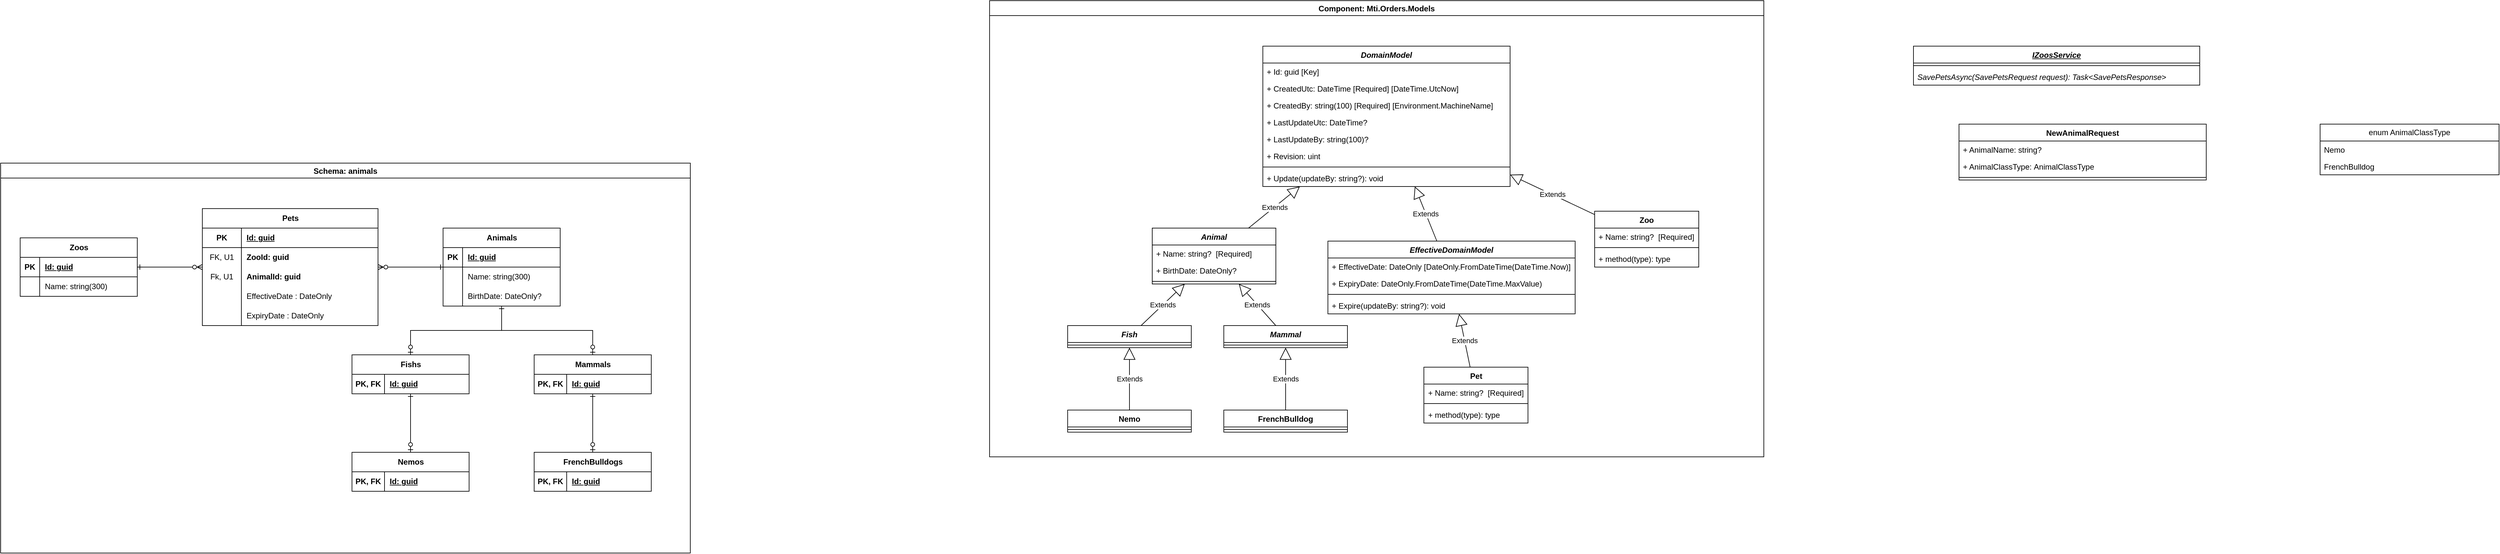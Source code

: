 <mxfile version="28.0.4">
  <diagram name="Page-1" id="_4CO3BgH9kMVLNDz86mz">
    <mxGraphModel dx="1310" dy="695" grid="1" gridSize="10" guides="1" tooltips="1" connect="1" arrows="1" fold="1" page="1" pageScale="1" pageWidth="850" pageHeight="1100" math="0" shadow="0">
      <root>
        <mxCell id="0" />
        <mxCell id="1" parent="0" />
        <mxCell id="ZbPvroxc9PfUL8jWCel5-99" value="Component: Mti.Orders.Models" style="swimlane;" vertex="1" parent="1">
          <mxGeometry x="1640" y="210" width="1190" height="702" as="geometry" />
        </mxCell>
        <mxCell id="ZbPvroxc9PfUL8jWCel5-31" value="&lt;span style=&quot;text-wrap-mode: nowrap;&quot;&gt;Animal&lt;/span&gt;" style="swimlane;fontStyle=3;align=center;verticalAlign=top;childLayout=stackLayout;horizontal=1;startSize=26;horizontalStack=0;resizeParent=1;resizeParentMax=0;resizeLast=0;collapsible=1;marginBottom=0;whiteSpace=wrap;html=1;" vertex="1" parent="ZbPvroxc9PfUL8jWCel5-99">
          <mxGeometry x="250" y="350" width="190" height="86" as="geometry" />
        </mxCell>
        <mxCell id="ZbPvroxc9PfUL8jWCel5-32" value="+ Name: string?&amp;nbsp;&amp;nbsp;[Required]" style="text;strokeColor=none;fillColor=none;align=left;verticalAlign=top;spacingLeft=4;spacingRight=4;overflow=hidden;rotatable=0;points=[[0,0.5],[1,0.5]];portConstraint=eastwest;whiteSpace=wrap;html=1;" vertex="1" parent="ZbPvroxc9PfUL8jWCel5-31">
          <mxGeometry y="26" width="190" height="26" as="geometry" />
        </mxCell>
        <mxCell id="ZbPvroxc9PfUL8jWCel5-33" value="+ BirthDate: DateOnly?" style="text;strokeColor=none;fillColor=none;align=left;verticalAlign=top;spacingLeft=4;spacingRight=4;overflow=hidden;rotatable=0;points=[[0,0.5],[1,0.5]];portConstraint=eastwest;whiteSpace=wrap;html=1;" vertex="1" parent="ZbPvroxc9PfUL8jWCel5-31">
          <mxGeometry y="52" width="190" height="26" as="geometry" />
        </mxCell>
        <mxCell id="ZbPvroxc9PfUL8jWCel5-34" value="" style="line;strokeWidth=1;fillColor=none;align=left;verticalAlign=middle;spacingTop=-1;spacingLeft=3;spacingRight=3;rotatable=0;labelPosition=right;points=[];portConstraint=eastwest;strokeColor=inherit;" vertex="1" parent="ZbPvroxc9PfUL8jWCel5-31">
          <mxGeometry y="78" width="190" height="8" as="geometry" />
        </mxCell>
        <mxCell id="ZbPvroxc9PfUL8jWCel5-35" value="&lt;span style=&quot;text-wrap-mode: nowrap;&quot;&gt;Fish&lt;/span&gt;" style="swimlane;fontStyle=3;align=center;verticalAlign=top;childLayout=stackLayout;horizontal=1;startSize=26;horizontalStack=0;resizeParent=1;resizeParentMax=0;resizeLast=0;collapsible=1;marginBottom=0;whiteSpace=wrap;html=1;" vertex="1" parent="ZbPvroxc9PfUL8jWCel5-99">
          <mxGeometry x="120" y="500" width="190" height="34" as="geometry" />
        </mxCell>
        <mxCell id="ZbPvroxc9PfUL8jWCel5-36" value="" style="line;strokeWidth=1;fillColor=none;align=left;verticalAlign=middle;spacingTop=-1;spacingLeft=3;spacingRight=3;rotatable=0;labelPosition=right;points=[];portConstraint=eastwest;strokeColor=inherit;" vertex="1" parent="ZbPvroxc9PfUL8jWCel5-35">
          <mxGeometry y="26" width="190" height="8" as="geometry" />
        </mxCell>
        <mxCell id="ZbPvroxc9PfUL8jWCel5-37" value="&lt;span style=&quot;text-wrap-mode: nowrap;&quot;&gt;Mammal&lt;/span&gt;" style="swimlane;fontStyle=3;align=center;verticalAlign=top;childLayout=stackLayout;horizontal=1;startSize=26;horizontalStack=0;resizeParent=1;resizeParentMax=0;resizeLast=0;collapsible=1;marginBottom=0;whiteSpace=wrap;html=1;" vertex="1" parent="ZbPvroxc9PfUL8jWCel5-99">
          <mxGeometry x="360" y="500" width="190" height="34" as="geometry" />
        </mxCell>
        <mxCell id="ZbPvroxc9PfUL8jWCel5-38" value="" style="line;strokeWidth=1;fillColor=none;align=left;verticalAlign=middle;spacingTop=-1;spacingLeft=3;spacingRight=3;rotatable=0;labelPosition=right;points=[];portConstraint=eastwest;strokeColor=inherit;" vertex="1" parent="ZbPvroxc9PfUL8jWCel5-37">
          <mxGeometry y="26" width="190" height="8" as="geometry" />
        </mxCell>
        <mxCell id="ZbPvroxc9PfUL8jWCel5-39" value="Extends" style="endArrow=block;endSize=16;endFill=0;html=1;rounded=0;" edge="1" parent="ZbPvroxc9PfUL8jWCel5-99" source="ZbPvroxc9PfUL8jWCel5-35" target="ZbPvroxc9PfUL8jWCel5-31">
          <mxGeometry width="160" relative="1" as="geometry">
            <mxPoint x="200" y="600" as="sourcePoint" />
            <mxPoint x="360" y="600" as="targetPoint" />
          </mxGeometry>
        </mxCell>
        <mxCell id="ZbPvroxc9PfUL8jWCel5-40" value="Extends" style="endArrow=block;endSize=16;endFill=0;html=1;rounded=0;" edge="1" parent="ZbPvroxc9PfUL8jWCel5-99" source="ZbPvroxc9PfUL8jWCel5-37" target="ZbPvroxc9PfUL8jWCel5-31">
          <mxGeometry width="160" relative="1" as="geometry">
            <mxPoint x="320" y="664" as="sourcePoint" />
            <mxPoint x="396" y="580" as="targetPoint" />
          </mxGeometry>
        </mxCell>
        <mxCell id="ZbPvroxc9PfUL8jWCel5-41" value="&lt;span style=&quot;text-wrap-mode: nowrap;&quot;&gt;Nemo&lt;/span&gt;" style="swimlane;fontStyle=1;align=center;verticalAlign=top;childLayout=stackLayout;horizontal=1;startSize=26;horizontalStack=0;resizeParent=1;resizeParentMax=0;resizeLast=0;collapsible=1;marginBottom=0;whiteSpace=wrap;html=1;" vertex="1" parent="ZbPvroxc9PfUL8jWCel5-99">
          <mxGeometry x="120" y="630" width="190" height="34" as="geometry" />
        </mxCell>
        <mxCell id="ZbPvroxc9PfUL8jWCel5-42" value="" style="line;strokeWidth=1;fillColor=none;align=left;verticalAlign=middle;spacingTop=-1;spacingLeft=3;spacingRight=3;rotatable=0;labelPosition=right;points=[];portConstraint=eastwest;strokeColor=inherit;" vertex="1" parent="ZbPvroxc9PfUL8jWCel5-41">
          <mxGeometry y="26" width="190" height="8" as="geometry" />
        </mxCell>
        <mxCell id="ZbPvroxc9PfUL8jWCel5-43" value="&lt;span style=&quot;text-wrap-mode: nowrap;&quot;&gt;FrenchBulldog&lt;/span&gt;" style="swimlane;fontStyle=1;align=center;verticalAlign=top;childLayout=stackLayout;horizontal=1;startSize=26;horizontalStack=0;resizeParent=1;resizeParentMax=0;resizeLast=0;collapsible=1;marginBottom=0;whiteSpace=wrap;html=1;" vertex="1" parent="ZbPvroxc9PfUL8jWCel5-99">
          <mxGeometry x="360" y="630" width="190" height="34" as="geometry" />
        </mxCell>
        <mxCell id="ZbPvroxc9PfUL8jWCel5-44" value="" style="line;strokeWidth=1;fillColor=none;align=left;verticalAlign=middle;spacingTop=-1;spacingLeft=3;spacingRight=3;rotatable=0;labelPosition=right;points=[];portConstraint=eastwest;strokeColor=inherit;" vertex="1" parent="ZbPvroxc9PfUL8jWCel5-43">
          <mxGeometry y="26" width="190" height="8" as="geometry" />
        </mxCell>
        <mxCell id="ZbPvroxc9PfUL8jWCel5-45" value="Extends" style="endArrow=block;endSize=16;endFill=0;html=1;rounded=0;" edge="1" parent="ZbPvroxc9PfUL8jWCel5-99" source="ZbPvroxc9PfUL8jWCel5-41" target="ZbPvroxc9PfUL8jWCel5-35">
          <mxGeometry width="160" relative="1" as="geometry">
            <mxPoint x="280" y="794" as="sourcePoint" />
            <mxPoint x="356" y="710" as="targetPoint" />
          </mxGeometry>
        </mxCell>
        <mxCell id="ZbPvroxc9PfUL8jWCel5-46" value="Extends" style="endArrow=block;endSize=16;endFill=0;html=1;rounded=0;" edge="1" parent="ZbPvroxc9PfUL8jWCel5-99" source="ZbPvroxc9PfUL8jWCel5-43" target="ZbPvroxc9PfUL8jWCel5-37">
          <mxGeometry width="160" relative="1" as="geometry">
            <mxPoint x="370" y="664" as="sourcePoint" />
            <mxPoint x="446" y="580" as="targetPoint" />
          </mxGeometry>
        </mxCell>
        <mxCell id="ZbPvroxc9PfUL8jWCel5-72" value="Extends" style="endArrow=block;endSize=16;endFill=0;html=1;rounded=0;" edge="1" parent="ZbPvroxc9PfUL8jWCel5-99" source="ZbPvroxc9PfUL8jWCel5-31" target="ZbPvroxc9PfUL8jWCel5-73">
          <mxGeometry width="160" relative="1" as="geometry">
            <mxPoint x="570" y="460" as="sourcePoint" />
            <mxPoint x="656" y="370" as="targetPoint" />
          </mxGeometry>
        </mxCell>
        <mxCell id="ZbPvroxc9PfUL8jWCel5-73" value="&lt;span style=&quot;text-wrap-mode: nowrap;&quot;&gt;DomainModel&lt;/span&gt;" style="swimlane;fontStyle=3;align=center;verticalAlign=top;childLayout=stackLayout;horizontal=1;startSize=26;horizontalStack=0;resizeParent=1;resizeParentMax=0;resizeLast=0;collapsible=1;marginBottom=0;whiteSpace=wrap;html=1;" vertex="1" parent="ZbPvroxc9PfUL8jWCel5-99">
          <mxGeometry x="420" y="70" width="380" height="216" as="geometry" />
        </mxCell>
        <mxCell id="ZbPvroxc9PfUL8jWCel5-74" value="+ Id: guid [Key]&amp;nbsp;" style="text;strokeColor=none;fillColor=none;align=left;verticalAlign=top;spacingLeft=4;spacingRight=4;overflow=hidden;rotatable=0;points=[[0,0.5],[1,0.5]];portConstraint=eastwest;whiteSpace=wrap;html=1;" vertex="1" parent="ZbPvroxc9PfUL8jWCel5-73">
          <mxGeometry y="26" width="380" height="26" as="geometry" />
        </mxCell>
        <mxCell id="ZbPvroxc9PfUL8jWCel5-75" value="+ CreatedUtc: DateTime [Required]&amp;nbsp;[DateTime.UtcNow]" style="text;strokeColor=none;fillColor=none;align=left;verticalAlign=top;spacingLeft=4;spacingRight=4;overflow=hidden;rotatable=0;points=[[0,0.5],[1,0.5]];portConstraint=eastwest;whiteSpace=wrap;html=1;" vertex="1" parent="ZbPvroxc9PfUL8jWCel5-73">
          <mxGeometry y="52" width="380" height="26" as="geometry" />
        </mxCell>
        <mxCell id="ZbPvroxc9PfUL8jWCel5-76" value="+ CreatedBy: string(100) [Required]&amp;nbsp;[Environment.MachineName]" style="text;strokeColor=none;fillColor=none;align=left;verticalAlign=top;spacingLeft=4;spacingRight=4;overflow=hidden;rotatable=0;points=[[0,0.5],[1,0.5]];portConstraint=eastwest;whiteSpace=wrap;html=1;" vertex="1" parent="ZbPvroxc9PfUL8jWCel5-73">
          <mxGeometry y="78" width="380" height="26" as="geometry" />
        </mxCell>
        <mxCell id="ZbPvroxc9PfUL8jWCel5-77" value="+ LastUpdateUtc: DateTime?" style="text;strokeColor=none;fillColor=none;align=left;verticalAlign=top;spacingLeft=4;spacingRight=4;overflow=hidden;rotatable=0;points=[[0,0.5],[1,0.5]];portConstraint=eastwest;whiteSpace=wrap;html=1;" vertex="1" parent="ZbPvroxc9PfUL8jWCel5-73">
          <mxGeometry y="104" width="380" height="26" as="geometry" />
        </mxCell>
        <mxCell id="ZbPvroxc9PfUL8jWCel5-78" value="+ LastUpdateBy: string(100)?" style="text;strokeColor=none;fillColor=none;align=left;verticalAlign=top;spacingLeft=4;spacingRight=4;overflow=hidden;rotatable=0;points=[[0,0.5],[1,0.5]];portConstraint=eastwest;whiteSpace=wrap;html=1;" vertex="1" parent="ZbPvroxc9PfUL8jWCel5-73">
          <mxGeometry y="130" width="380" height="26" as="geometry" />
        </mxCell>
        <mxCell id="ZbPvroxc9PfUL8jWCel5-79" value="+ Revision: uint" style="text;strokeColor=none;fillColor=none;align=left;verticalAlign=top;spacingLeft=4;spacingRight=4;overflow=hidden;rotatable=0;points=[[0,0.5],[1,0.5]];portConstraint=eastwest;whiteSpace=wrap;html=1;" vertex="1" parent="ZbPvroxc9PfUL8jWCel5-73">
          <mxGeometry y="156" width="380" height="26" as="geometry" />
        </mxCell>
        <mxCell id="ZbPvroxc9PfUL8jWCel5-80" value="" style="line;strokeWidth=1;fillColor=none;align=left;verticalAlign=middle;spacingTop=-1;spacingLeft=3;spacingRight=3;rotatable=0;labelPosition=right;points=[];portConstraint=eastwest;strokeColor=inherit;" vertex="1" parent="ZbPvroxc9PfUL8jWCel5-73">
          <mxGeometry y="182" width="380" height="8" as="geometry" />
        </mxCell>
        <mxCell id="ZbPvroxc9PfUL8jWCel5-81" value="+ Update(updateBy: string?): void" style="text;strokeColor=none;fillColor=none;align=left;verticalAlign=top;spacingLeft=4;spacingRight=4;overflow=hidden;rotatable=0;points=[[0,0.5],[1,0.5]];portConstraint=eastwest;whiteSpace=wrap;html=1;" vertex="1" parent="ZbPvroxc9PfUL8jWCel5-73">
          <mxGeometry y="190" width="380" height="26" as="geometry" />
        </mxCell>
        <mxCell id="ZbPvroxc9PfUL8jWCel5-82" value="Zoo" style="swimlane;fontStyle=1;align=center;verticalAlign=top;childLayout=stackLayout;horizontal=1;startSize=26;horizontalStack=0;resizeParent=1;resizeParentMax=0;resizeLast=0;collapsible=1;marginBottom=0;whiteSpace=wrap;html=1;" vertex="1" parent="ZbPvroxc9PfUL8jWCel5-99">
          <mxGeometry x="930" y="324" width="160" height="86" as="geometry" />
        </mxCell>
        <mxCell id="ZbPvroxc9PfUL8jWCel5-83" value="+ Name: string?&amp;nbsp;&amp;nbsp;[Required]" style="text;strokeColor=none;fillColor=none;align=left;verticalAlign=top;spacingLeft=4;spacingRight=4;overflow=hidden;rotatable=0;points=[[0,0.5],[1,0.5]];portConstraint=eastwest;whiteSpace=wrap;html=1;" vertex="1" parent="ZbPvroxc9PfUL8jWCel5-82">
          <mxGeometry y="26" width="160" height="26" as="geometry" />
        </mxCell>
        <mxCell id="ZbPvroxc9PfUL8jWCel5-84" value="" style="line;strokeWidth=1;fillColor=none;align=left;verticalAlign=middle;spacingTop=-1;spacingLeft=3;spacingRight=3;rotatable=0;labelPosition=right;points=[];portConstraint=eastwest;strokeColor=inherit;" vertex="1" parent="ZbPvroxc9PfUL8jWCel5-82">
          <mxGeometry y="52" width="160" height="8" as="geometry" />
        </mxCell>
        <mxCell id="ZbPvroxc9PfUL8jWCel5-85" value="+ method(type): type" style="text;strokeColor=none;fillColor=none;align=left;verticalAlign=top;spacingLeft=4;spacingRight=4;overflow=hidden;rotatable=0;points=[[0,0.5],[1,0.5]];portConstraint=eastwest;whiteSpace=wrap;html=1;" vertex="1" parent="ZbPvroxc9PfUL8jWCel5-82">
          <mxGeometry y="60" width="160" height="26" as="geometry" />
        </mxCell>
        <mxCell id="ZbPvroxc9PfUL8jWCel5-86" value="Extends" style="endArrow=block;endSize=16;endFill=0;html=1;rounded=0;" edge="1" parent="ZbPvroxc9PfUL8jWCel5-99" source="ZbPvroxc9PfUL8jWCel5-82" target="ZbPvroxc9PfUL8jWCel5-73">
          <mxGeometry width="160" relative="1" as="geometry">
            <mxPoint x="730" y="450" as="sourcePoint" />
            <mxPoint x="868" y="380" as="targetPoint" />
          </mxGeometry>
        </mxCell>
        <mxCell id="ZbPvroxc9PfUL8jWCel5-87" value="Pet" style="swimlane;fontStyle=1;align=center;verticalAlign=top;childLayout=stackLayout;horizontal=1;startSize=26;horizontalStack=0;resizeParent=1;resizeParentMax=0;resizeLast=0;collapsible=1;marginBottom=0;whiteSpace=wrap;html=1;" vertex="1" parent="ZbPvroxc9PfUL8jWCel5-99">
          <mxGeometry x="667.5" y="564" width="160" height="86" as="geometry" />
        </mxCell>
        <mxCell id="ZbPvroxc9PfUL8jWCel5-88" value="+ Name: string?&amp;nbsp;&amp;nbsp;[Required]" style="text;strokeColor=none;fillColor=none;align=left;verticalAlign=top;spacingLeft=4;spacingRight=4;overflow=hidden;rotatable=0;points=[[0,0.5],[1,0.5]];portConstraint=eastwest;whiteSpace=wrap;html=1;" vertex="1" parent="ZbPvroxc9PfUL8jWCel5-87">
          <mxGeometry y="26" width="160" height="26" as="geometry" />
        </mxCell>
        <mxCell id="ZbPvroxc9PfUL8jWCel5-89" value="" style="line;strokeWidth=1;fillColor=none;align=left;verticalAlign=middle;spacingTop=-1;spacingLeft=3;spacingRight=3;rotatable=0;labelPosition=right;points=[];portConstraint=eastwest;strokeColor=inherit;" vertex="1" parent="ZbPvroxc9PfUL8jWCel5-87">
          <mxGeometry y="52" width="160" height="8" as="geometry" />
        </mxCell>
        <mxCell id="ZbPvroxc9PfUL8jWCel5-90" value="+ method(type): type" style="text;strokeColor=none;fillColor=none;align=left;verticalAlign=top;spacingLeft=4;spacingRight=4;overflow=hidden;rotatable=0;points=[[0,0.5],[1,0.5]];portConstraint=eastwest;whiteSpace=wrap;html=1;" vertex="1" parent="ZbPvroxc9PfUL8jWCel5-87">
          <mxGeometry y="60" width="160" height="26" as="geometry" />
        </mxCell>
        <mxCell id="ZbPvroxc9PfUL8jWCel5-91" value="Extends" style="endArrow=block;endSize=16;endFill=0;html=1;rounded=0;" edge="1" parent="ZbPvroxc9PfUL8jWCel5-99" source="ZbPvroxc9PfUL8jWCel5-87" target="ZbPvroxc9PfUL8jWCel5-92">
          <mxGeometry width="160" relative="1" as="geometry">
            <mxPoint x="793" y="508" as="sourcePoint" />
            <mxPoint x="690" y="460" as="targetPoint" />
          </mxGeometry>
        </mxCell>
        <mxCell id="ZbPvroxc9PfUL8jWCel5-92" value="&lt;span style=&quot;text-wrap-mode: nowrap;&quot;&gt;EffectiveDomainModel&lt;/span&gt;" style="swimlane;fontStyle=3;align=center;verticalAlign=top;childLayout=stackLayout;horizontal=1;startSize=26;horizontalStack=0;resizeParent=1;resizeParentMax=0;resizeLast=0;collapsible=1;marginBottom=0;whiteSpace=wrap;html=1;" vertex="1" parent="ZbPvroxc9PfUL8jWCel5-99">
          <mxGeometry x="520" y="370" width="380" height="112" as="geometry" />
        </mxCell>
        <mxCell id="ZbPvroxc9PfUL8jWCel5-93" value="+ EffectiveDate: DateOnly [DateOnly.FromDateTime(DateTime.Now)]" style="text;strokeColor=none;fillColor=none;align=left;verticalAlign=top;spacingLeft=4;spacingRight=4;overflow=hidden;rotatable=0;points=[[0,0.5],[1,0.5]];portConstraint=eastwest;whiteSpace=wrap;html=1;" vertex="1" parent="ZbPvroxc9PfUL8jWCel5-92">
          <mxGeometry y="26" width="380" height="26" as="geometry" />
        </mxCell>
        <mxCell id="ZbPvroxc9PfUL8jWCel5-94" value="+ ExpiryDate: DateOnly.FromDateTime(DateTime.MaxValue)" style="text;strokeColor=none;fillColor=none;align=left;verticalAlign=top;spacingLeft=4;spacingRight=4;overflow=hidden;rotatable=0;points=[[0,0.5],[1,0.5]];portConstraint=eastwest;whiteSpace=wrap;html=1;" vertex="1" parent="ZbPvroxc9PfUL8jWCel5-92">
          <mxGeometry y="52" width="380" height="26" as="geometry" />
        </mxCell>
        <mxCell id="ZbPvroxc9PfUL8jWCel5-95" value="" style="line;strokeWidth=1;fillColor=none;align=left;verticalAlign=middle;spacingTop=-1;spacingLeft=3;spacingRight=3;rotatable=0;labelPosition=right;points=[];portConstraint=eastwest;strokeColor=inherit;" vertex="1" parent="ZbPvroxc9PfUL8jWCel5-92">
          <mxGeometry y="78" width="380" height="8" as="geometry" />
        </mxCell>
        <mxCell id="ZbPvroxc9PfUL8jWCel5-96" value="+ Expire(updateBy: string?): void" style="text;strokeColor=none;fillColor=none;align=left;verticalAlign=top;spacingLeft=4;spacingRight=4;overflow=hidden;rotatable=0;points=[[0,0.5],[1,0.5]];portConstraint=eastwest;whiteSpace=wrap;html=1;" vertex="1" parent="ZbPvroxc9PfUL8jWCel5-92">
          <mxGeometry y="86" width="380" height="26" as="geometry" />
        </mxCell>
        <mxCell id="ZbPvroxc9PfUL8jWCel5-97" value="Extends" style="endArrow=block;endSize=16;endFill=0;html=1;rounded=0;" edge="1" parent="ZbPvroxc9PfUL8jWCel5-99" source="ZbPvroxc9PfUL8jWCel5-92" target="ZbPvroxc9PfUL8jWCel5-73">
          <mxGeometry width="160" relative="1" as="geometry">
            <mxPoint x="951" y="792" as="sourcePoint" />
            <mxPoint x="930" y="690" as="targetPoint" />
          </mxGeometry>
        </mxCell>
        <mxCell id="ZbPvroxc9PfUL8jWCel5-100" value="Schema: animals" style="swimlane;startSize=23;" vertex="1" parent="1">
          <mxGeometry x="120" y="460" width="1060" height="600" as="geometry" />
        </mxCell>
        <mxCell id="ZbPvroxc9PfUL8jWCel5-1" value="Animals" style="shape=table;startSize=30;container=1;collapsible=1;childLayout=tableLayout;fixedRows=1;rowLines=0;fontStyle=1;align=center;resizeLast=1;html=1;" vertex="1" parent="ZbPvroxc9PfUL8jWCel5-100">
          <mxGeometry x="680" y="100" width="180" height="120" as="geometry" />
        </mxCell>
        <mxCell id="ZbPvroxc9PfUL8jWCel5-2" value="" style="shape=tableRow;horizontal=0;startSize=0;swimlaneHead=0;swimlaneBody=0;fillColor=none;collapsible=0;dropTarget=0;points=[[0,0.5],[1,0.5]];portConstraint=eastwest;top=0;left=0;right=0;bottom=1;" vertex="1" parent="ZbPvroxc9PfUL8jWCel5-1">
          <mxGeometry y="30" width="180" height="30" as="geometry" />
        </mxCell>
        <mxCell id="ZbPvroxc9PfUL8jWCel5-3" value="PK" style="shape=partialRectangle;connectable=0;fillColor=none;top=0;left=0;bottom=0;right=0;fontStyle=1;overflow=hidden;whiteSpace=wrap;html=1;" vertex="1" parent="ZbPvroxc9PfUL8jWCel5-2">
          <mxGeometry width="30" height="30" as="geometry">
            <mxRectangle width="30" height="30" as="alternateBounds" />
          </mxGeometry>
        </mxCell>
        <mxCell id="ZbPvroxc9PfUL8jWCel5-4" value="Id: guid" style="shape=partialRectangle;connectable=0;fillColor=none;top=0;left=0;bottom=0;right=0;align=left;spacingLeft=6;fontStyle=5;overflow=hidden;whiteSpace=wrap;html=1;" vertex="1" parent="ZbPvroxc9PfUL8jWCel5-2">
          <mxGeometry x="30" width="150" height="30" as="geometry">
            <mxRectangle width="150" height="30" as="alternateBounds" />
          </mxGeometry>
        </mxCell>
        <mxCell id="ZbPvroxc9PfUL8jWCel5-5" value="" style="shape=tableRow;horizontal=0;startSize=0;swimlaneHead=0;swimlaneBody=0;fillColor=none;collapsible=0;dropTarget=0;points=[[0,0.5],[1,0.5]];portConstraint=eastwest;top=0;left=0;right=0;bottom=0;" vertex="1" parent="ZbPvroxc9PfUL8jWCel5-1">
          <mxGeometry y="60" width="180" height="30" as="geometry" />
        </mxCell>
        <mxCell id="ZbPvroxc9PfUL8jWCel5-6" value="" style="shape=partialRectangle;connectable=0;fillColor=none;top=0;left=0;bottom=0;right=0;editable=1;overflow=hidden;whiteSpace=wrap;html=1;" vertex="1" parent="ZbPvroxc9PfUL8jWCel5-5">
          <mxGeometry width="30" height="30" as="geometry">
            <mxRectangle width="30" height="30" as="alternateBounds" />
          </mxGeometry>
        </mxCell>
        <mxCell id="ZbPvroxc9PfUL8jWCel5-7" value="Name: string(300)" style="shape=partialRectangle;connectable=0;fillColor=none;top=0;left=0;bottom=0;right=0;align=left;spacingLeft=6;overflow=hidden;whiteSpace=wrap;html=1;" vertex="1" parent="ZbPvroxc9PfUL8jWCel5-5">
          <mxGeometry x="30" width="150" height="30" as="geometry">
            <mxRectangle width="150" height="30" as="alternateBounds" />
          </mxGeometry>
        </mxCell>
        <mxCell id="ZbPvroxc9PfUL8jWCel5-8" value="" style="shape=tableRow;horizontal=0;startSize=0;swimlaneHead=0;swimlaneBody=0;fillColor=none;collapsible=0;dropTarget=0;points=[[0,0.5],[1,0.5]];portConstraint=eastwest;top=0;left=0;right=0;bottom=0;" vertex="1" parent="ZbPvroxc9PfUL8jWCel5-1">
          <mxGeometry y="90" width="180" height="30" as="geometry" />
        </mxCell>
        <mxCell id="ZbPvroxc9PfUL8jWCel5-9" value="" style="shape=partialRectangle;connectable=0;fillColor=none;top=0;left=0;bottom=0;right=0;editable=1;overflow=hidden;whiteSpace=wrap;html=1;" vertex="1" parent="ZbPvroxc9PfUL8jWCel5-8">
          <mxGeometry width="30" height="30" as="geometry">
            <mxRectangle width="30" height="30" as="alternateBounds" />
          </mxGeometry>
        </mxCell>
        <mxCell id="ZbPvroxc9PfUL8jWCel5-10" value="BirthDate: DateOnly?" style="shape=partialRectangle;connectable=0;fillColor=none;top=0;left=0;bottom=0;right=0;align=left;spacingLeft=6;overflow=hidden;whiteSpace=wrap;html=1;" vertex="1" parent="ZbPvroxc9PfUL8jWCel5-8">
          <mxGeometry x="30" width="150" height="30" as="geometry">
            <mxRectangle width="150" height="30" as="alternateBounds" />
          </mxGeometry>
        </mxCell>
        <mxCell id="ZbPvroxc9PfUL8jWCel5-11" style="edgeStyle=orthogonalEdgeStyle;rounded=0;orthogonalLoop=1;jettySize=auto;html=1;startArrow=ERzeroToOne;startFill=0;endArrow=ERone;endFill=0;" edge="1" parent="ZbPvroxc9PfUL8jWCel5-100" source="ZbPvroxc9PfUL8jWCel5-12" target="ZbPvroxc9PfUL8jWCel5-1">
          <mxGeometry relative="1" as="geometry" />
        </mxCell>
        <mxCell id="ZbPvroxc9PfUL8jWCel5-12" value="Fishs" style="shape=table;startSize=30;container=1;collapsible=1;childLayout=tableLayout;fixedRows=1;rowLines=0;fontStyle=1;align=center;resizeLast=1;html=1;" vertex="1" parent="ZbPvroxc9PfUL8jWCel5-100">
          <mxGeometry x="540" y="295" width="180" height="60" as="geometry" />
        </mxCell>
        <mxCell id="ZbPvroxc9PfUL8jWCel5-13" value="" style="shape=tableRow;horizontal=0;startSize=0;swimlaneHead=0;swimlaneBody=0;fillColor=none;collapsible=0;dropTarget=0;points=[[0,0.5],[1,0.5]];portConstraint=eastwest;top=0;left=0;right=0;bottom=1;" vertex="1" parent="ZbPvroxc9PfUL8jWCel5-12">
          <mxGeometry y="30" width="180" height="30" as="geometry" />
        </mxCell>
        <mxCell id="ZbPvroxc9PfUL8jWCel5-14" value="PK, FK" style="shape=partialRectangle;connectable=0;fillColor=none;top=0;left=0;bottom=0;right=0;fontStyle=1;overflow=hidden;whiteSpace=wrap;html=1;" vertex="1" parent="ZbPvroxc9PfUL8jWCel5-13">
          <mxGeometry width="50" height="30" as="geometry">
            <mxRectangle width="50" height="30" as="alternateBounds" />
          </mxGeometry>
        </mxCell>
        <mxCell id="ZbPvroxc9PfUL8jWCel5-15" value="Id: guid" style="shape=partialRectangle;connectable=0;fillColor=none;top=0;left=0;bottom=0;right=0;align=left;spacingLeft=6;fontStyle=5;overflow=hidden;whiteSpace=wrap;html=1;" vertex="1" parent="ZbPvroxc9PfUL8jWCel5-13">
          <mxGeometry x="50" width="130" height="30" as="geometry">
            <mxRectangle width="130" height="30" as="alternateBounds" />
          </mxGeometry>
        </mxCell>
        <mxCell id="ZbPvroxc9PfUL8jWCel5-16" value="Mammals" style="shape=table;startSize=30;container=1;collapsible=1;childLayout=tableLayout;fixedRows=1;rowLines=0;fontStyle=1;align=center;resizeLast=1;html=1;" vertex="1" parent="ZbPvroxc9PfUL8jWCel5-100">
          <mxGeometry x="820" y="295" width="180" height="60" as="geometry" />
        </mxCell>
        <mxCell id="ZbPvroxc9PfUL8jWCel5-17" value="" style="shape=tableRow;horizontal=0;startSize=0;swimlaneHead=0;swimlaneBody=0;fillColor=none;collapsible=0;dropTarget=0;points=[[0,0.5],[1,0.5]];portConstraint=eastwest;top=0;left=0;right=0;bottom=1;" vertex="1" parent="ZbPvroxc9PfUL8jWCel5-16">
          <mxGeometry y="30" width="180" height="30" as="geometry" />
        </mxCell>
        <mxCell id="ZbPvroxc9PfUL8jWCel5-18" value="PK, FK" style="shape=partialRectangle;connectable=0;fillColor=none;top=0;left=0;bottom=0;right=0;fontStyle=1;overflow=hidden;whiteSpace=wrap;html=1;" vertex="1" parent="ZbPvroxc9PfUL8jWCel5-17">
          <mxGeometry width="50" height="30" as="geometry">
            <mxRectangle width="50" height="30" as="alternateBounds" />
          </mxGeometry>
        </mxCell>
        <mxCell id="ZbPvroxc9PfUL8jWCel5-19" value="Id: guid" style="shape=partialRectangle;connectable=0;fillColor=none;top=0;left=0;bottom=0;right=0;align=left;spacingLeft=6;fontStyle=5;overflow=hidden;whiteSpace=wrap;html=1;" vertex="1" parent="ZbPvroxc9PfUL8jWCel5-17">
          <mxGeometry x="50" width="130" height="30" as="geometry">
            <mxRectangle width="130" height="30" as="alternateBounds" />
          </mxGeometry>
        </mxCell>
        <mxCell id="ZbPvroxc9PfUL8jWCel5-20" style="edgeStyle=orthogonalEdgeStyle;rounded=0;orthogonalLoop=1;jettySize=auto;html=1;startArrow=ERzeroToOne;startFill=0;endArrow=ERone;endFill=0;" edge="1" parent="ZbPvroxc9PfUL8jWCel5-100" source="ZbPvroxc9PfUL8jWCel5-16" target="ZbPvroxc9PfUL8jWCel5-1">
          <mxGeometry relative="1" as="geometry">
            <mxPoint x="930" y="335" as="sourcePoint" />
            <mxPoint x="1070" y="245" as="targetPoint" />
          </mxGeometry>
        </mxCell>
        <mxCell id="ZbPvroxc9PfUL8jWCel5-21" value="Nemos" style="shape=table;startSize=30;container=1;collapsible=1;childLayout=tableLayout;fixedRows=1;rowLines=0;fontStyle=1;align=center;resizeLast=1;html=1;" vertex="1" parent="ZbPvroxc9PfUL8jWCel5-100">
          <mxGeometry x="540" y="445" width="180" height="60" as="geometry" />
        </mxCell>
        <mxCell id="ZbPvroxc9PfUL8jWCel5-22" value="" style="shape=tableRow;horizontal=0;startSize=0;swimlaneHead=0;swimlaneBody=0;fillColor=none;collapsible=0;dropTarget=0;points=[[0,0.5],[1,0.5]];portConstraint=eastwest;top=0;left=0;right=0;bottom=1;" vertex="1" parent="ZbPvroxc9PfUL8jWCel5-21">
          <mxGeometry y="30" width="180" height="30" as="geometry" />
        </mxCell>
        <mxCell id="ZbPvroxc9PfUL8jWCel5-23" value="PK, FK" style="shape=partialRectangle;connectable=0;fillColor=none;top=0;left=0;bottom=0;right=0;fontStyle=1;overflow=hidden;whiteSpace=wrap;html=1;" vertex="1" parent="ZbPvroxc9PfUL8jWCel5-22">
          <mxGeometry width="50" height="30" as="geometry">
            <mxRectangle width="50" height="30" as="alternateBounds" />
          </mxGeometry>
        </mxCell>
        <mxCell id="ZbPvroxc9PfUL8jWCel5-24" value="Id: guid" style="shape=partialRectangle;connectable=0;fillColor=none;top=0;left=0;bottom=0;right=0;align=left;spacingLeft=6;fontStyle=5;overflow=hidden;whiteSpace=wrap;html=1;" vertex="1" parent="ZbPvroxc9PfUL8jWCel5-22">
          <mxGeometry x="50" width="130" height="30" as="geometry">
            <mxRectangle width="130" height="30" as="alternateBounds" />
          </mxGeometry>
        </mxCell>
        <mxCell id="ZbPvroxc9PfUL8jWCel5-25" value="FrenchBulldogs" style="shape=table;startSize=30;container=1;collapsible=1;childLayout=tableLayout;fixedRows=1;rowLines=0;fontStyle=1;align=center;resizeLast=1;html=1;" vertex="1" parent="ZbPvroxc9PfUL8jWCel5-100">
          <mxGeometry x="820" y="445" width="180" height="60" as="geometry" />
        </mxCell>
        <mxCell id="ZbPvroxc9PfUL8jWCel5-26" value="" style="shape=tableRow;horizontal=0;startSize=0;swimlaneHead=0;swimlaneBody=0;fillColor=none;collapsible=0;dropTarget=0;points=[[0,0.5],[1,0.5]];portConstraint=eastwest;top=0;left=0;right=0;bottom=1;" vertex="1" parent="ZbPvroxc9PfUL8jWCel5-25">
          <mxGeometry y="30" width="180" height="30" as="geometry" />
        </mxCell>
        <mxCell id="ZbPvroxc9PfUL8jWCel5-27" value="PK, FK" style="shape=partialRectangle;connectable=0;fillColor=none;top=0;left=0;bottom=0;right=0;fontStyle=1;overflow=hidden;whiteSpace=wrap;html=1;" vertex="1" parent="ZbPvroxc9PfUL8jWCel5-26">
          <mxGeometry width="50" height="30" as="geometry">
            <mxRectangle width="50" height="30" as="alternateBounds" />
          </mxGeometry>
        </mxCell>
        <mxCell id="ZbPvroxc9PfUL8jWCel5-28" value="Id: guid" style="shape=partialRectangle;connectable=0;fillColor=none;top=0;left=0;bottom=0;right=0;align=left;spacingLeft=6;fontStyle=5;overflow=hidden;whiteSpace=wrap;html=1;" vertex="1" parent="ZbPvroxc9PfUL8jWCel5-26">
          <mxGeometry x="50" width="130" height="30" as="geometry">
            <mxRectangle width="130" height="30" as="alternateBounds" />
          </mxGeometry>
        </mxCell>
        <mxCell id="ZbPvroxc9PfUL8jWCel5-29" style="edgeStyle=orthogonalEdgeStyle;rounded=0;orthogonalLoop=1;jettySize=auto;html=1;startArrow=ERzeroToOne;startFill=0;endArrow=ERone;endFill=0;" edge="1" parent="ZbPvroxc9PfUL8jWCel5-100" source="ZbPvroxc9PfUL8jWCel5-21" target="ZbPvroxc9PfUL8jWCel5-12">
          <mxGeometry relative="1" as="geometry">
            <mxPoint x="760" y="515" as="sourcePoint" />
            <mxPoint x="900" y="425" as="targetPoint" />
          </mxGeometry>
        </mxCell>
        <mxCell id="ZbPvroxc9PfUL8jWCel5-30" style="edgeStyle=orthogonalEdgeStyle;rounded=0;orthogonalLoop=1;jettySize=auto;html=1;startArrow=ERzeroToOne;startFill=0;endArrow=ERone;endFill=0;" edge="1" parent="ZbPvroxc9PfUL8jWCel5-100" source="ZbPvroxc9PfUL8jWCel5-25" target="ZbPvroxc9PfUL8jWCel5-16">
          <mxGeometry relative="1" as="geometry">
            <mxPoint x="770" y="475" as="sourcePoint" />
            <mxPoint x="770" y="385" as="targetPoint" />
          </mxGeometry>
        </mxCell>
        <mxCell id="ZbPvroxc9PfUL8jWCel5-47" value="Zoos" style="shape=table;startSize=30;container=1;collapsible=1;childLayout=tableLayout;fixedRows=1;rowLines=0;fontStyle=1;align=center;resizeLast=1;html=1;" vertex="1" parent="ZbPvroxc9PfUL8jWCel5-100">
          <mxGeometry x="30" y="115" width="180" height="90" as="geometry" />
        </mxCell>
        <mxCell id="ZbPvroxc9PfUL8jWCel5-48" value="" style="shape=tableRow;horizontal=0;startSize=0;swimlaneHead=0;swimlaneBody=0;fillColor=none;collapsible=0;dropTarget=0;points=[[0,0.5],[1,0.5]];portConstraint=eastwest;top=0;left=0;right=0;bottom=1;" vertex="1" parent="ZbPvroxc9PfUL8jWCel5-47">
          <mxGeometry y="30" width="180" height="30" as="geometry" />
        </mxCell>
        <mxCell id="ZbPvroxc9PfUL8jWCel5-49" value="PK" style="shape=partialRectangle;connectable=0;fillColor=none;top=0;left=0;bottom=0;right=0;fontStyle=1;overflow=hidden;whiteSpace=wrap;html=1;" vertex="1" parent="ZbPvroxc9PfUL8jWCel5-48">
          <mxGeometry width="30" height="30" as="geometry">
            <mxRectangle width="30" height="30" as="alternateBounds" />
          </mxGeometry>
        </mxCell>
        <mxCell id="ZbPvroxc9PfUL8jWCel5-50" value="Id: guid" style="shape=partialRectangle;connectable=0;fillColor=none;top=0;left=0;bottom=0;right=0;align=left;spacingLeft=6;fontStyle=5;overflow=hidden;whiteSpace=wrap;html=1;" vertex="1" parent="ZbPvroxc9PfUL8jWCel5-48">
          <mxGeometry x="30" width="150" height="30" as="geometry">
            <mxRectangle width="150" height="30" as="alternateBounds" />
          </mxGeometry>
        </mxCell>
        <mxCell id="ZbPvroxc9PfUL8jWCel5-51" value="" style="shape=tableRow;horizontal=0;startSize=0;swimlaneHead=0;swimlaneBody=0;fillColor=none;collapsible=0;dropTarget=0;points=[[0,0.5],[1,0.5]];portConstraint=eastwest;top=0;left=0;right=0;bottom=0;" vertex="1" parent="ZbPvroxc9PfUL8jWCel5-47">
          <mxGeometry y="60" width="180" height="30" as="geometry" />
        </mxCell>
        <mxCell id="ZbPvroxc9PfUL8jWCel5-52" value="" style="shape=partialRectangle;connectable=0;fillColor=none;top=0;left=0;bottom=0;right=0;editable=1;overflow=hidden;whiteSpace=wrap;html=1;" vertex="1" parent="ZbPvroxc9PfUL8jWCel5-51">
          <mxGeometry width="30" height="30" as="geometry">
            <mxRectangle width="30" height="30" as="alternateBounds" />
          </mxGeometry>
        </mxCell>
        <mxCell id="ZbPvroxc9PfUL8jWCel5-53" value="Name: string(300)" style="shape=partialRectangle;connectable=0;fillColor=none;top=0;left=0;bottom=0;right=0;align=left;spacingLeft=6;overflow=hidden;whiteSpace=wrap;html=1;" vertex="1" parent="ZbPvroxc9PfUL8jWCel5-51">
          <mxGeometry x="30" width="150" height="30" as="geometry">
            <mxRectangle width="150" height="30" as="alternateBounds" />
          </mxGeometry>
        </mxCell>
        <mxCell id="ZbPvroxc9PfUL8jWCel5-54" style="edgeStyle=orthogonalEdgeStyle;rounded=0;orthogonalLoop=1;jettySize=auto;html=1;startArrow=ERzeroToMany;startFill=0;endArrow=ERone;endFill=0;" edge="1" parent="ZbPvroxc9PfUL8jWCel5-100" source="ZbPvroxc9PfUL8jWCel5-56" target="ZbPvroxc9PfUL8jWCel5-1">
          <mxGeometry relative="1" as="geometry" />
        </mxCell>
        <mxCell id="ZbPvroxc9PfUL8jWCel5-55" style="edgeStyle=orthogonalEdgeStyle;rounded=0;orthogonalLoop=1;jettySize=auto;html=1;startArrow=ERzeroToMany;startFill=0;endArrow=ERone;endFill=0;" edge="1" parent="ZbPvroxc9PfUL8jWCel5-100" source="ZbPvroxc9PfUL8jWCel5-56" target="ZbPvroxc9PfUL8jWCel5-47">
          <mxGeometry relative="1" as="geometry" />
        </mxCell>
        <mxCell id="ZbPvroxc9PfUL8jWCel5-56" value="Pets" style="shape=table;startSize=30;container=1;collapsible=1;childLayout=tableLayout;fixedRows=1;rowLines=0;fontStyle=1;align=center;resizeLast=1;html=1;" vertex="1" parent="ZbPvroxc9PfUL8jWCel5-100">
          <mxGeometry x="310" y="70" width="270" height="180" as="geometry" />
        </mxCell>
        <mxCell id="ZbPvroxc9PfUL8jWCel5-57" value="" style="shape=tableRow;horizontal=0;startSize=0;swimlaneHead=0;swimlaneBody=0;fillColor=none;collapsible=0;dropTarget=0;points=[[0,0.5],[1,0.5]];portConstraint=eastwest;top=0;left=0;right=0;bottom=1;" vertex="1" parent="ZbPvroxc9PfUL8jWCel5-56">
          <mxGeometry y="30" width="270" height="30" as="geometry" />
        </mxCell>
        <mxCell id="ZbPvroxc9PfUL8jWCel5-58" value="PK" style="shape=partialRectangle;connectable=0;fillColor=none;top=0;left=0;bottom=0;right=0;fontStyle=1;overflow=hidden;whiteSpace=wrap;html=1;" vertex="1" parent="ZbPvroxc9PfUL8jWCel5-57">
          <mxGeometry width="60" height="30" as="geometry">
            <mxRectangle width="60" height="30" as="alternateBounds" />
          </mxGeometry>
        </mxCell>
        <mxCell id="ZbPvroxc9PfUL8jWCel5-59" value="Id: guid" style="shape=partialRectangle;connectable=0;fillColor=none;top=0;left=0;bottom=0;right=0;align=left;spacingLeft=6;fontStyle=5;overflow=hidden;whiteSpace=wrap;html=1;" vertex="1" parent="ZbPvroxc9PfUL8jWCel5-57">
          <mxGeometry x="60" width="210" height="30" as="geometry">
            <mxRectangle width="210" height="30" as="alternateBounds" />
          </mxGeometry>
        </mxCell>
        <mxCell id="ZbPvroxc9PfUL8jWCel5-60" value="" style="shape=tableRow;horizontal=0;startSize=0;swimlaneHead=0;swimlaneBody=0;fillColor=none;collapsible=0;dropTarget=0;points=[[0,0.5],[1,0.5]];portConstraint=eastwest;top=0;left=0;right=0;bottom=0;" vertex="1" parent="ZbPvroxc9PfUL8jWCel5-56">
          <mxGeometry y="60" width="270" height="30" as="geometry" />
        </mxCell>
        <mxCell id="ZbPvroxc9PfUL8jWCel5-61" value="FK, U1" style="shape=partialRectangle;connectable=0;fillColor=none;top=0;left=0;bottom=0;right=0;editable=1;overflow=hidden;whiteSpace=wrap;html=1;" vertex="1" parent="ZbPvroxc9PfUL8jWCel5-60">
          <mxGeometry width="60" height="30" as="geometry">
            <mxRectangle width="60" height="30" as="alternateBounds" />
          </mxGeometry>
        </mxCell>
        <mxCell id="ZbPvroxc9PfUL8jWCel5-62" value="&lt;span style=&quot;font-weight: 700; text-align: center; text-wrap-mode: nowrap;&quot;&gt;ZooId: guid&lt;/span&gt;" style="shape=partialRectangle;connectable=0;fillColor=none;top=0;left=0;bottom=0;right=0;align=left;spacingLeft=6;overflow=hidden;whiteSpace=wrap;html=1;" vertex="1" parent="ZbPvroxc9PfUL8jWCel5-60">
          <mxGeometry x="60" width="210" height="30" as="geometry">
            <mxRectangle width="210" height="30" as="alternateBounds" />
          </mxGeometry>
        </mxCell>
        <mxCell id="ZbPvroxc9PfUL8jWCel5-63" value="" style="shape=tableRow;horizontal=0;startSize=0;swimlaneHead=0;swimlaneBody=0;fillColor=none;collapsible=0;dropTarget=0;points=[[0,0.5],[1,0.5]];portConstraint=eastwest;top=0;left=0;right=0;bottom=0;" vertex="1" parent="ZbPvroxc9PfUL8jWCel5-56">
          <mxGeometry y="90" width="270" height="30" as="geometry" />
        </mxCell>
        <mxCell id="ZbPvroxc9PfUL8jWCel5-64" value="Fk, U1" style="shape=partialRectangle;connectable=0;fillColor=none;top=0;left=0;bottom=0;right=0;editable=1;overflow=hidden;whiteSpace=wrap;html=1;" vertex="1" parent="ZbPvroxc9PfUL8jWCel5-63">
          <mxGeometry width="60" height="30" as="geometry">
            <mxRectangle width="60" height="30" as="alternateBounds" />
          </mxGeometry>
        </mxCell>
        <mxCell id="ZbPvroxc9PfUL8jWCel5-65" value="&lt;span style=&quot;font-weight: 700; text-align: center; text-wrap-mode: nowrap;&quot;&gt;AnimalId&lt;/span&gt;&lt;span style=&quot;font-weight: 700; text-align: center; text-wrap-mode: nowrap;&quot;&gt;: guid&lt;/span&gt;" style="shape=partialRectangle;connectable=0;fillColor=none;top=0;left=0;bottom=0;right=0;align=left;spacingLeft=6;overflow=hidden;whiteSpace=wrap;html=1;" vertex="1" parent="ZbPvroxc9PfUL8jWCel5-63">
          <mxGeometry x="60" width="210" height="30" as="geometry">
            <mxRectangle width="210" height="30" as="alternateBounds" />
          </mxGeometry>
        </mxCell>
        <mxCell id="ZbPvroxc9PfUL8jWCel5-66" value="" style="shape=tableRow;horizontal=0;startSize=0;swimlaneHead=0;swimlaneBody=0;fillColor=none;collapsible=0;dropTarget=0;points=[[0,0.5],[1,0.5]];portConstraint=eastwest;top=0;left=0;right=0;bottom=0;" vertex="1" parent="ZbPvroxc9PfUL8jWCel5-56">
          <mxGeometry y="120" width="270" height="30" as="geometry" />
        </mxCell>
        <mxCell id="ZbPvroxc9PfUL8jWCel5-67" value="" style="shape=partialRectangle;connectable=0;fillColor=none;top=0;left=0;bottom=0;right=0;editable=1;overflow=hidden;whiteSpace=wrap;html=1;" vertex="1" parent="ZbPvroxc9PfUL8jWCel5-66">
          <mxGeometry width="60" height="30" as="geometry">
            <mxRectangle width="60" height="30" as="alternateBounds" />
          </mxGeometry>
        </mxCell>
        <mxCell id="ZbPvroxc9PfUL8jWCel5-68" value="EffectiveDate : DateOnly&amp;nbsp;" style="shape=partialRectangle;connectable=0;fillColor=none;top=0;left=0;bottom=0;right=0;align=left;spacingLeft=6;overflow=hidden;whiteSpace=wrap;html=1;" vertex="1" parent="ZbPvroxc9PfUL8jWCel5-66">
          <mxGeometry x="60" width="210" height="30" as="geometry">
            <mxRectangle width="210" height="30" as="alternateBounds" />
          </mxGeometry>
        </mxCell>
        <mxCell id="ZbPvroxc9PfUL8jWCel5-69" value="" style="shape=tableRow;horizontal=0;startSize=0;swimlaneHead=0;swimlaneBody=0;fillColor=none;collapsible=0;dropTarget=0;points=[[0,0.5],[1,0.5]];portConstraint=eastwest;top=0;left=0;right=0;bottom=0;" vertex="1" parent="ZbPvroxc9PfUL8jWCel5-56">
          <mxGeometry y="150" width="270" height="30" as="geometry" />
        </mxCell>
        <mxCell id="ZbPvroxc9PfUL8jWCel5-70" value="" style="shape=partialRectangle;connectable=0;fillColor=none;top=0;left=0;bottom=0;right=0;editable=1;overflow=hidden;whiteSpace=wrap;html=1;" vertex="1" parent="ZbPvroxc9PfUL8jWCel5-69">
          <mxGeometry width="60" height="30" as="geometry">
            <mxRectangle width="60" height="30" as="alternateBounds" />
          </mxGeometry>
        </mxCell>
        <mxCell id="ZbPvroxc9PfUL8jWCel5-71" value="ExpiryDate : DateOnly&amp;nbsp;" style="shape=partialRectangle;connectable=0;fillColor=none;top=0;left=0;bottom=0;right=0;align=left;spacingLeft=6;overflow=hidden;whiteSpace=wrap;html=1;" vertex="1" parent="ZbPvroxc9PfUL8jWCel5-69">
          <mxGeometry x="60" width="210" height="30" as="geometry">
            <mxRectangle width="210" height="30" as="alternateBounds" />
          </mxGeometry>
        </mxCell>
        <mxCell id="ZbPvroxc9PfUL8jWCel5-101" value="IZoosService" style="swimlane;fontStyle=7;align=center;verticalAlign=top;childLayout=stackLayout;horizontal=1;startSize=26;horizontalStack=0;resizeParent=1;resizeParentMax=0;resizeLast=0;collapsible=1;marginBottom=0;whiteSpace=wrap;html=1;" vertex="1" parent="1">
          <mxGeometry x="3060" y="280" width="440" height="60" as="geometry" />
        </mxCell>
        <mxCell id="ZbPvroxc9PfUL8jWCel5-103" value="" style="line;strokeWidth=1;fillColor=none;align=left;verticalAlign=middle;spacingTop=-1;spacingLeft=3;spacingRight=3;rotatable=0;labelPosition=right;points=[];portConstraint=eastwest;strokeColor=inherit;" vertex="1" parent="ZbPvroxc9PfUL8jWCel5-101">
          <mxGeometry y="26" width="440" height="8" as="geometry" />
        </mxCell>
        <mxCell id="ZbPvroxc9PfUL8jWCel5-104" value="&lt;i&gt;SavePetsAsync(SavePetsRequest request):&amp;nbsp;&lt;/i&gt;&lt;i&gt;Task&amp;lt;SavePetsResponse&amp;gt;&lt;/i&gt;" style="text;strokeColor=none;fillColor=none;align=left;verticalAlign=top;spacingLeft=4;spacingRight=4;overflow=hidden;rotatable=0;points=[[0,0.5],[1,0.5]];portConstraint=eastwest;whiteSpace=wrap;html=1;" vertex="1" parent="ZbPvroxc9PfUL8jWCel5-101">
          <mxGeometry y="34" width="440" height="26" as="geometry" />
        </mxCell>
        <mxCell id="ZbPvroxc9PfUL8jWCel5-109" value="&lt;span style=&quot;text-wrap-mode: nowrap;&quot;&gt;NewAnimalRequest&lt;/span&gt;" style="swimlane;fontStyle=1;align=center;verticalAlign=top;childLayout=stackLayout;horizontal=1;startSize=26;horizontalStack=0;resizeParent=1;resizeParentMax=0;resizeLast=0;collapsible=1;marginBottom=0;whiteSpace=wrap;html=1;" vertex="1" parent="1">
          <mxGeometry x="3130" y="400" width="380" height="86" as="geometry" />
        </mxCell>
        <mxCell id="ZbPvroxc9PfUL8jWCel5-110" value="+ AnimalName: string?" style="text;strokeColor=none;fillColor=none;align=left;verticalAlign=top;spacingLeft=4;spacingRight=4;overflow=hidden;rotatable=0;points=[[0,0.5],[1,0.5]];portConstraint=eastwest;whiteSpace=wrap;html=1;" vertex="1" parent="ZbPvroxc9PfUL8jWCel5-109">
          <mxGeometry y="26" width="380" height="26" as="geometry" />
        </mxCell>
        <mxCell id="ZbPvroxc9PfUL8jWCel5-111" value="+ AnimalClassType:&amp;nbsp;AnimalClassType" style="text;strokeColor=none;fillColor=none;align=left;verticalAlign=top;spacingLeft=4;spacingRight=4;overflow=hidden;rotatable=0;points=[[0,0.5],[1,0.5]];portConstraint=eastwest;whiteSpace=wrap;html=1;" vertex="1" parent="ZbPvroxc9PfUL8jWCel5-109">
          <mxGeometry y="52" width="380" height="26" as="geometry" />
        </mxCell>
        <mxCell id="ZbPvroxc9PfUL8jWCel5-116" value="" style="line;strokeWidth=1;fillColor=none;align=left;verticalAlign=middle;spacingTop=-1;spacingLeft=3;spacingRight=3;rotatable=0;labelPosition=right;points=[];portConstraint=eastwest;strokeColor=inherit;" vertex="1" parent="ZbPvroxc9PfUL8jWCel5-109">
          <mxGeometry y="78" width="380" height="8" as="geometry" />
        </mxCell>
        <mxCell id="ZbPvroxc9PfUL8jWCel5-118" value="enum AnimalClassType" style="swimlane;fontStyle=0;childLayout=stackLayout;horizontal=1;startSize=26;fillColor=none;horizontalStack=0;resizeParent=1;resizeParentMax=0;resizeLast=0;collapsible=1;marginBottom=0;whiteSpace=wrap;html=1;" vertex="1" parent="1">
          <mxGeometry x="3685" y="400" width="275" height="78" as="geometry" />
        </mxCell>
        <mxCell id="ZbPvroxc9PfUL8jWCel5-119" value="Nemo" style="text;strokeColor=none;fillColor=none;align=left;verticalAlign=top;spacingLeft=4;spacingRight=4;overflow=hidden;rotatable=0;points=[[0,0.5],[1,0.5]];portConstraint=eastwest;whiteSpace=wrap;html=1;" vertex="1" parent="ZbPvroxc9PfUL8jWCel5-118">
          <mxGeometry y="26" width="275" height="26" as="geometry" />
        </mxCell>
        <mxCell id="ZbPvroxc9PfUL8jWCel5-120" value="FrenchBulldog" style="text;strokeColor=none;fillColor=none;align=left;verticalAlign=top;spacingLeft=4;spacingRight=4;overflow=hidden;rotatable=0;points=[[0,0.5],[1,0.5]];portConstraint=eastwest;whiteSpace=wrap;html=1;" vertex="1" parent="ZbPvroxc9PfUL8jWCel5-118">
          <mxGeometry y="52" width="275" height="26" as="geometry" />
        </mxCell>
      </root>
    </mxGraphModel>
  </diagram>
</mxfile>
